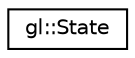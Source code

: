 digraph "Graphical Class Hierarchy"
{
 // LATEX_PDF_SIZE
  edge [fontname="Helvetica",fontsize="10",labelfontname="Helvetica",labelfontsize="10"];
  node [fontname="Helvetica",fontsize="10",shape=record];
  rankdir="LR";
  Node0 [label="gl::State",height=0.2,width=0.4,color="black", fillcolor="white", style="filled",URL="$classgl_1_1State.html",tooltip="Helper class for optimizing gl calls count."];
}
